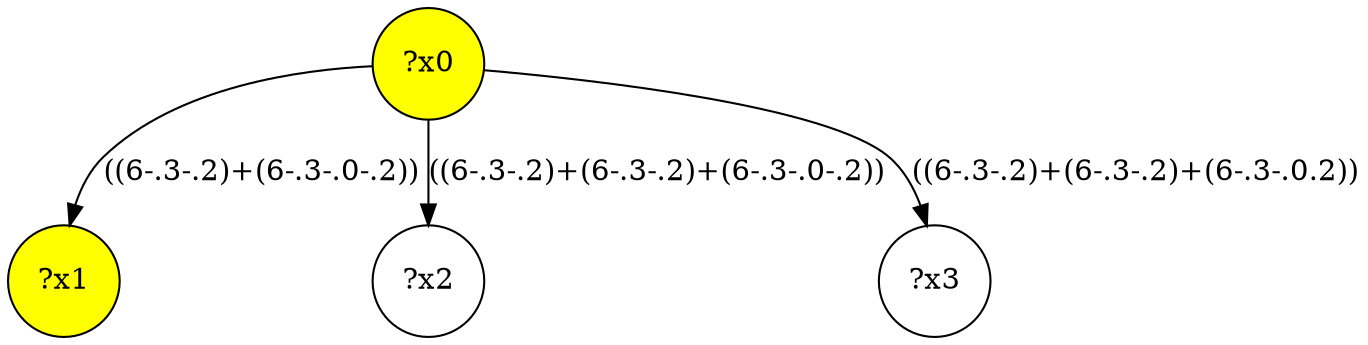 digraph g {
	x0 [fillcolor="yellow", style="filled," shape=circle, label="?x0"];
	x1 [fillcolor="yellow", style="filled," shape=circle, label="?x1"];
	x0 -> x1 [label="((6-.3-.2)+(6-.3-.0-.2))"];
	x2 [shape=circle, label="?x2"];
	x0 -> x2 [label="((6-.3-.2)+(6-.3-.2)+(6-.3-.0-.2))"];
	x3 [shape=circle, label="?x3"];
	x0 -> x3 [label="((6-.3-.2)+(6-.3-.2)+(6-.3-.0.2))"];
}
